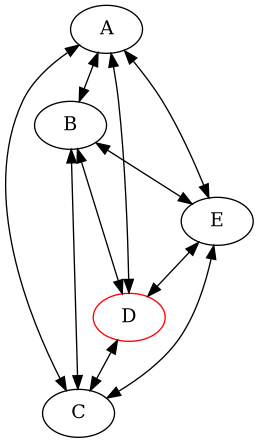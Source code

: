 @startuml 
digraph G {
 concentrate=true 
A -> B;
A -> C;
A -> D;
A -> E;
B -> A;
B -> C;
B -> D;
B -> E;
C -> A;
C -> B;
C -> D;
C -> E;
D [color=red]D -> A;
D -> B;
D -> C;
D -> E;
E -> A;
E -> C;
E -> B;
E -> D;
} 
 @enduml